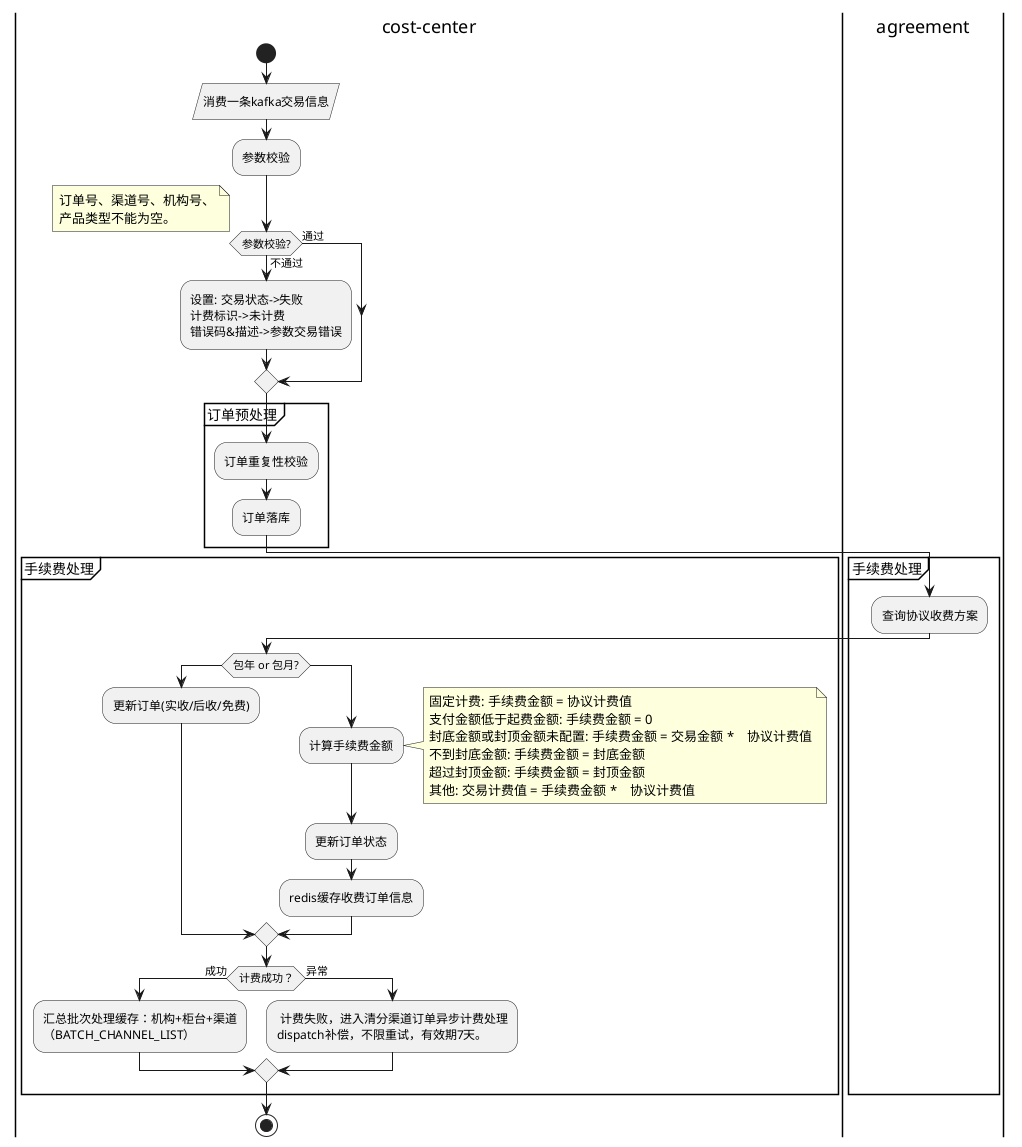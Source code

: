
@startuml
|cost-center|
start
:消费一条kafka交易信息/
:参数校验;
if(参数校验?) then(不通过)
    note right:订单号、渠道号、机构号、\n产品类型不能为空。
    :设置: 交易状态->失败
    计费标识->未计费
    错误码&描述->参数交易错误;
    else (通过)
endif
partition 订单预处理 {
    :订单重复性校验;
    :订单落库;
}
partition 手续费处理 {
    |agreement|
    :查询协议收费方案;
    |cost-center|
    if(包年 or 包月?)
        :更新订单(实收/后收/免费);
    else
        :计算手续费金额;
        note right
         固定计费: 手续费金额 = 协议计费值
         支付金额低于起费金额: 手续费金额 = 0
         封底金额或封顶金额未配置: 手续费金额 = 交易金额 *　协议计费值
         不到封底金额: 手续费金额 = 封底金额
         超过封顶金额: 手续费金额 = 封顶金额
         其他: 交易计费值 = 手续费金额 *　协议计费值
        end note
        :更新订单状态;
        :redis缓存收费订单信息;
    endif
    if(计费成功？) then(成功)
        :汇总批次处理缓存：机构+柜台+渠道\n（BATCH_CHANNEL_LIST）;
    else (异常)
        : 计费失败，进入清分渠道订单异步计费处理
        dispatch补偿，不限重试，有效期7天。;
    endif
}
stop

'输入：计费订单信息（kafka消息）
'输出：交易信息(订单)落库, 汇总批次缓存交易渠道
'描述：计算手续费，订单落库
@enduml